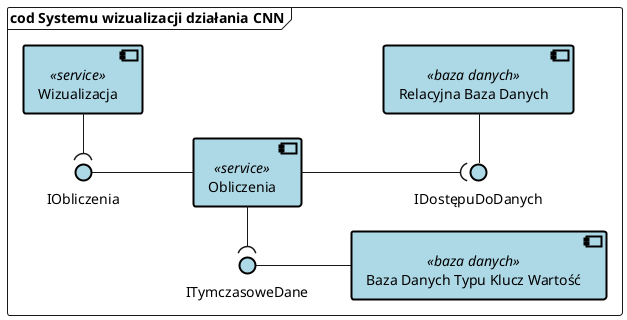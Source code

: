 @startuml

skinparam frame {
  padding 56000
}
frame DiagramFrame as "cod Systemu wizualizacji działania CNN" {

  skinparam linetype ortho
  skinparam nodesep 50
  skinparam ranksep 50
  left to right direction

  component "Wizualizacja" <<service>> as w #lightblue;line:black;line.bold;text:black
  component "Obliczenia" <<service>> as o #lightblue;line:black;line.bold;text:black
  component "Relacyjna Baza Danych" <<baza danych>> as p #lightblue;line:black;line.bold;text:black
  component "Baza Danych Typu Klucz Wartość" <<baza danych>> as r #lightblue;line:black;line.bold;text:black

  interface IDostępuDoDanych as ip #lightblue;line:black;line.bold;text:black
  interface ITymczasoweDane as ir #lightblue;line:black;line.bold;text:black
  interface IObliczenia as io #lightblue;line:black;line.bold;text:black

  w -left( io
  io -- o
  o --( ip
  o -left( ir

  ip - p
  ir -- r
}

@enduml